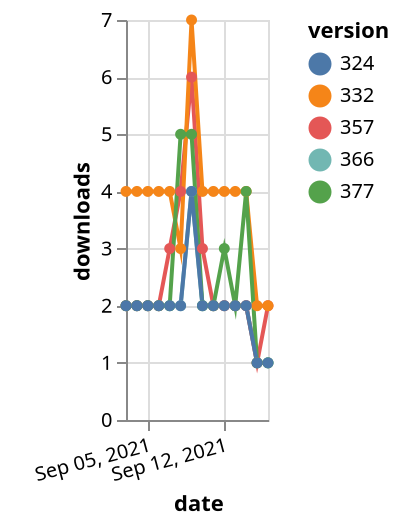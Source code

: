 {"$schema": "https://vega.github.io/schema/vega-lite/v5.json", "description": "A simple bar chart with embedded data.", "data": {"values": [{"date": "2021-09-03", "total": 2304, "delta": 2, "version": "366"}, {"date": "2021-09-04", "total": 2306, "delta": 2, "version": "366"}, {"date": "2021-09-05", "total": 2308, "delta": 2, "version": "366"}, {"date": "2021-09-06", "total": 2310, "delta": 2, "version": "366"}, {"date": "2021-09-07", "total": 2312, "delta": 2, "version": "366"}, {"date": "2021-09-08", "total": 2314, "delta": 2, "version": "366"}, {"date": "2021-09-09", "total": 2318, "delta": 4, "version": "366"}, {"date": "2021-09-10", "total": 2320, "delta": 2, "version": "366"}, {"date": "2021-09-11", "total": 2322, "delta": 2, "version": "366"}, {"date": "2021-09-12", "total": 2324, "delta": 2, "version": "366"}, {"date": "2021-09-13", "total": 2326, "delta": 2, "version": "366"}, {"date": "2021-09-14", "total": 2328, "delta": 2, "version": "366"}, {"date": "2021-09-15", "total": 2329, "delta": 1, "version": "366"}, {"date": "2021-09-16", "total": 2330, "delta": 1, "version": "366"}, {"date": "2021-09-03", "total": 2895, "delta": 2, "version": "357"}, {"date": "2021-09-04", "total": 2897, "delta": 2, "version": "357"}, {"date": "2021-09-05", "total": 2899, "delta": 2, "version": "357"}, {"date": "2021-09-06", "total": 2901, "delta": 2, "version": "357"}, {"date": "2021-09-07", "total": 2904, "delta": 3, "version": "357"}, {"date": "2021-09-08", "total": 2908, "delta": 4, "version": "357"}, {"date": "2021-09-09", "total": 2914, "delta": 6, "version": "357"}, {"date": "2021-09-10", "total": 2917, "delta": 3, "version": "357"}, {"date": "2021-09-11", "total": 2919, "delta": 2, "version": "357"}, {"date": "2021-09-12", "total": 2921, "delta": 2, "version": "357"}, {"date": "2021-09-13", "total": 2923, "delta": 2, "version": "357"}, {"date": "2021-09-14", "total": 2925, "delta": 2, "version": "357"}, {"date": "2021-09-15", "total": 2926, "delta": 1, "version": "357"}, {"date": "2021-09-16", "total": 2928, "delta": 2, "version": "357"}, {"date": "2021-09-03", "total": 4814, "delta": 4, "version": "332"}, {"date": "2021-09-04", "total": 4818, "delta": 4, "version": "332"}, {"date": "2021-09-05", "total": 4822, "delta": 4, "version": "332"}, {"date": "2021-09-06", "total": 4826, "delta": 4, "version": "332"}, {"date": "2021-09-07", "total": 4830, "delta": 4, "version": "332"}, {"date": "2021-09-08", "total": 4833, "delta": 3, "version": "332"}, {"date": "2021-09-09", "total": 4840, "delta": 7, "version": "332"}, {"date": "2021-09-10", "total": 4844, "delta": 4, "version": "332"}, {"date": "2021-09-11", "total": 4848, "delta": 4, "version": "332"}, {"date": "2021-09-12", "total": 4852, "delta": 4, "version": "332"}, {"date": "2021-09-13", "total": 4856, "delta": 4, "version": "332"}, {"date": "2021-09-14", "total": 4860, "delta": 4, "version": "332"}, {"date": "2021-09-15", "total": 4862, "delta": 2, "version": "332"}, {"date": "2021-09-16", "total": 4864, "delta": 2, "version": "332"}, {"date": "2021-09-03", "total": 2079, "delta": 2, "version": "377"}, {"date": "2021-09-04", "total": 2081, "delta": 2, "version": "377"}, {"date": "2021-09-05", "total": 2083, "delta": 2, "version": "377"}, {"date": "2021-09-06", "total": 2085, "delta": 2, "version": "377"}, {"date": "2021-09-07", "total": 2087, "delta": 2, "version": "377"}, {"date": "2021-09-08", "total": 2092, "delta": 5, "version": "377"}, {"date": "2021-09-09", "total": 2097, "delta": 5, "version": "377"}, {"date": "2021-09-10", "total": 2099, "delta": 2, "version": "377"}, {"date": "2021-09-11", "total": 2101, "delta": 2, "version": "377"}, {"date": "2021-09-12", "total": 2104, "delta": 3, "version": "377"}, {"date": "2021-09-13", "total": 2106, "delta": 2, "version": "377"}, {"date": "2021-09-14", "total": 2110, "delta": 4, "version": "377"}, {"date": "2021-09-15", "total": 2111, "delta": 1, "version": "377"}, {"date": "2021-09-16", "total": 2112, "delta": 1, "version": "377"}, {"date": "2021-09-03", "total": 2515, "delta": 2, "version": "324"}, {"date": "2021-09-04", "total": 2517, "delta": 2, "version": "324"}, {"date": "2021-09-05", "total": 2519, "delta": 2, "version": "324"}, {"date": "2021-09-06", "total": 2521, "delta": 2, "version": "324"}, {"date": "2021-09-07", "total": 2523, "delta": 2, "version": "324"}, {"date": "2021-09-08", "total": 2525, "delta": 2, "version": "324"}, {"date": "2021-09-09", "total": 2529, "delta": 4, "version": "324"}, {"date": "2021-09-10", "total": 2531, "delta": 2, "version": "324"}, {"date": "2021-09-11", "total": 2533, "delta": 2, "version": "324"}, {"date": "2021-09-12", "total": 2535, "delta": 2, "version": "324"}, {"date": "2021-09-13", "total": 2537, "delta": 2, "version": "324"}, {"date": "2021-09-14", "total": 2539, "delta": 2, "version": "324"}, {"date": "2021-09-15", "total": 2540, "delta": 1, "version": "324"}, {"date": "2021-09-16", "total": 2541, "delta": 1, "version": "324"}]}, "width": "container", "mark": {"type": "line", "point": {"filled": true}}, "encoding": {"x": {"field": "date", "type": "temporal", "timeUnit": "yearmonthdate", "title": "date", "axis": {"labelAngle": -15}}, "y": {"field": "delta", "type": "quantitative", "title": "downloads"}, "color": {"field": "version", "type": "nominal"}, "tooltip": {"field": "delta"}}}